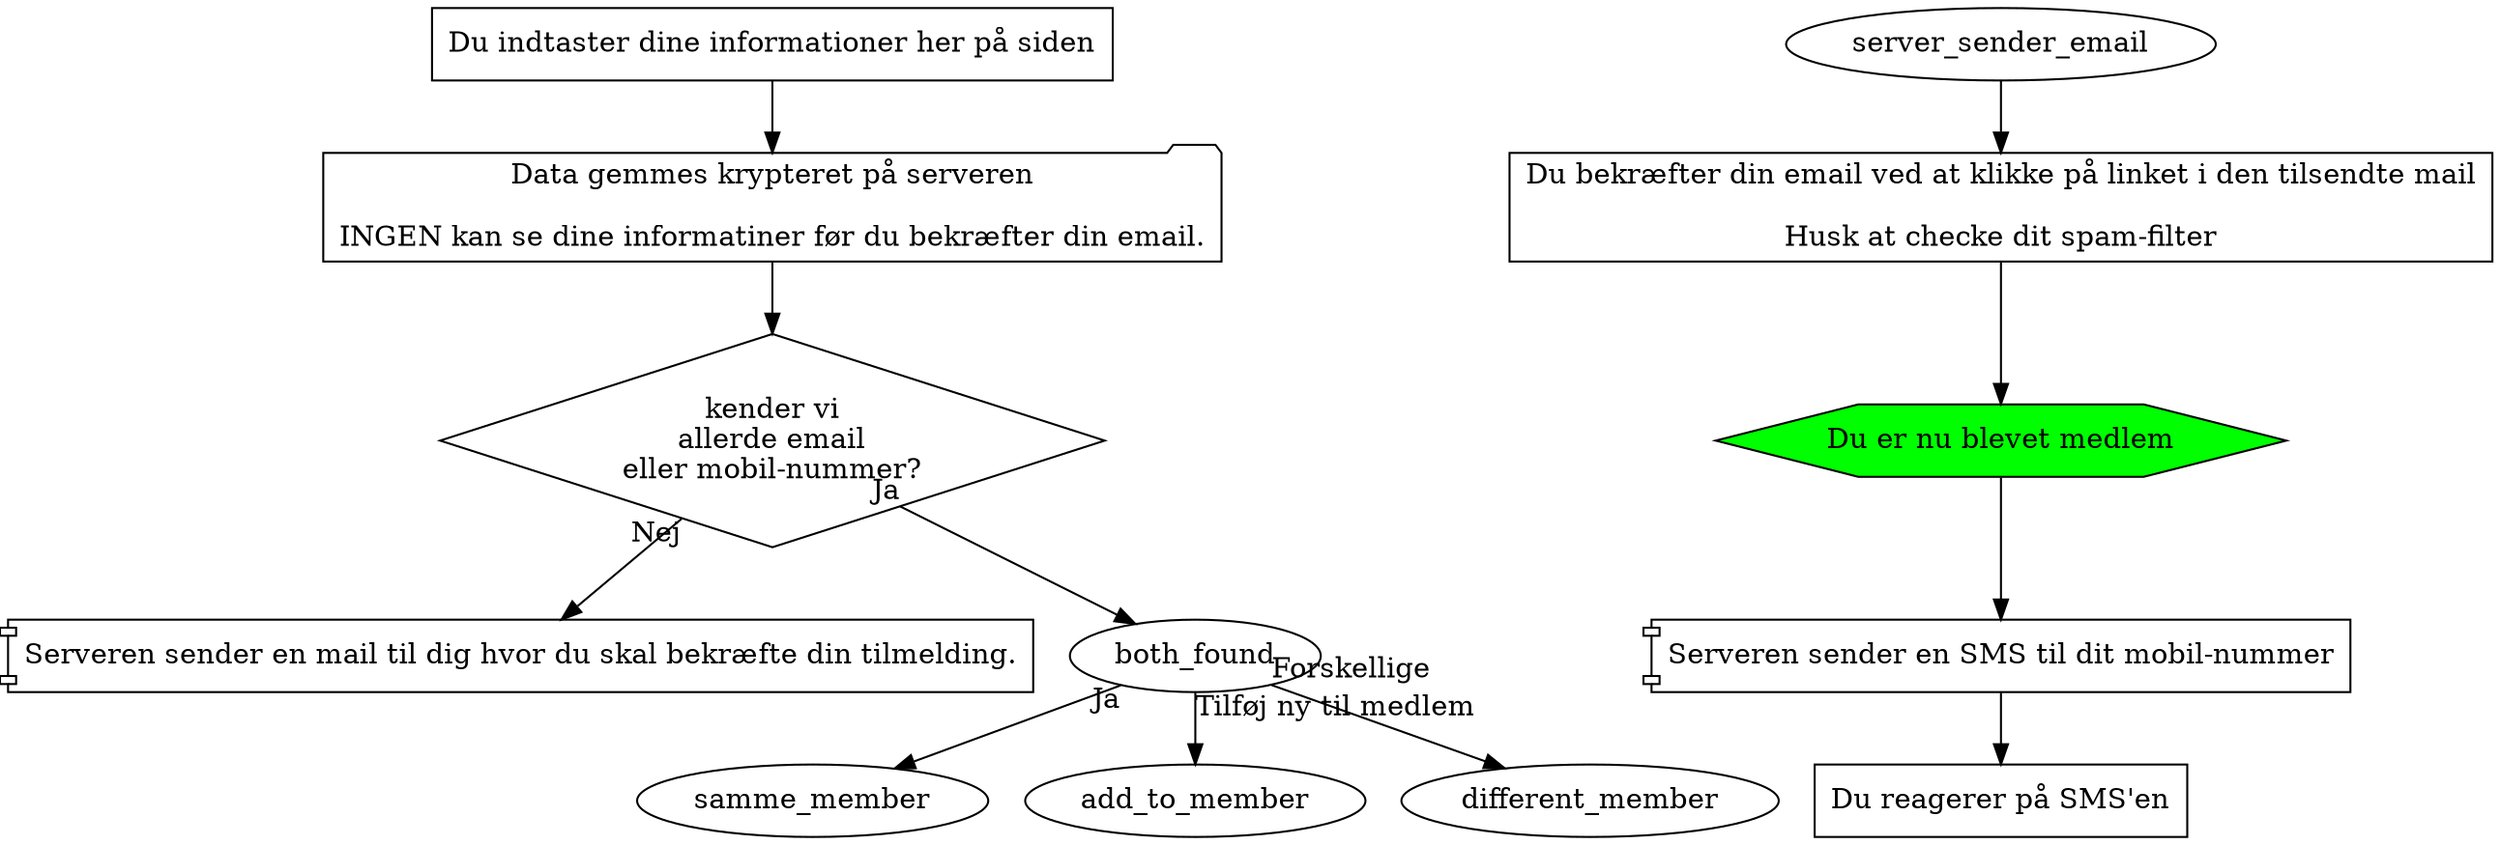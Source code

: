 digraph indmeldelse {
  indtast                [shape=box       label="Du indtaster dine informationer her på siden"];
  send_tilmelding        [shape=folder    label="Data gemmes krypteret på serveren\n\nINGEN kan se dine informatiner før du bekræfter din email."];
  findes_allerede        [shape=diamond   label="kender vi\nallerde email\neller mobil-nummer?"];

  server_sender_ny_email [shape=component label="Serveren sender en mail til dig hvor du skal bekræfte din tilmelding."];
  confirm_email          [shape=box       label="Du bekræfter din email ved at klikke på linket i den tilsendte mail\n\nHusk at checke dit spam-filter"];
  du_biver_medlem        [shape=hexagon   label="Du er nu blevet medlem" style=filled fillcolor=green ];
  server_sender_sms      [shape=component label="Serveren sender en SMS til dit mobil-nummer"];
  confirm_sms            [shape=box       label="Du reagerer på SMS'en"];
  
  indtast -> send_tilmelding -> findes_allerede;
                                findes_allerede -> server_sender_ny_email [taillabel="Nej"];  server_sender_email -> confirm_email -> du_biver_medlem -> server_sender_sms -> confirm_sms;
                                findes_allerede -> both_found             [taillabel="Ja"];   both_found -> samme_member     [taillabel="Ja"];
                                                                                              both_found -> add_to_member    [taillabel="Tilføj ny til medlem"]
                                                                                              both_found -> different_member [taillabel="Forskellige"];
}
